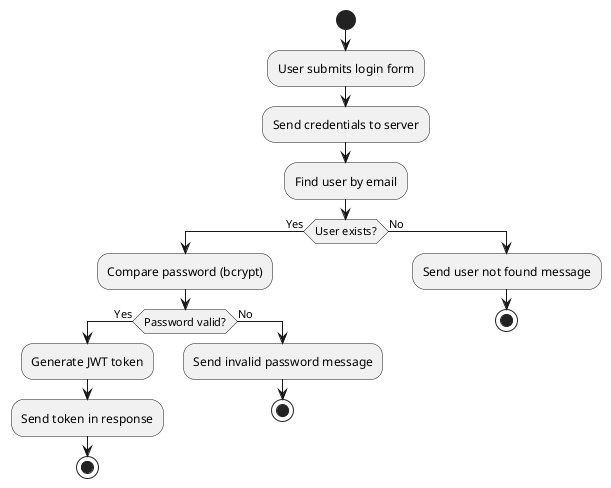 @startuml
start
:User submits login form;
:Send credentials to server;

:Find user by email;

if (User exists?) then (Yes)
  :Compare password (bcrypt);

  if (Password valid?) then (Yes)
    :Generate JWT token;
    :Send token in response;
    stop
  else (No)
    :Send invalid password message;
    stop
  endif

else (No)
  :Send user not found message;
  stop
endif
@enduml
